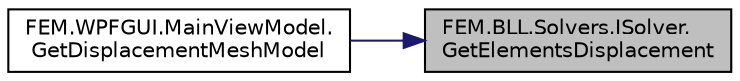 digraph "FEM.BLL.Solvers.ISolver.GetElementsDisplacement"
{
 // LATEX_PDF_SIZE
  edge [fontname="Helvetica",fontsize="10",labelfontname="Helvetica",labelfontsize="10"];
  node [fontname="Helvetica",fontsize="10",shape=record];
  rankdir="RL";
  Node1 [label="FEM.BLL.Solvers.ISolver.\lGetElementsDisplacement",height=0.2,width=0.4,color="black", fillcolor="grey75", style="filled", fontcolor="black",tooltip="Вычисляет перемещения конечных элементов после решения относительно исходной сетки"];
  Node1 -> Node2 [dir="back",color="midnightblue",fontsize="10",style="solid",fontname="Helvetica"];
  Node2 [label="FEM.WPFGUI.MainViewModel.\lGetDisplacementMeshModel",height=0.2,width=0.4,color="black", fillcolor="white", style="filled",URL="$class_f_e_m_1_1_w_p_f_g_u_i_1_1_main_view_model.html#ab913f0fbb46a134c0ce4f0aba3445b34",tooltip=" "];
}
